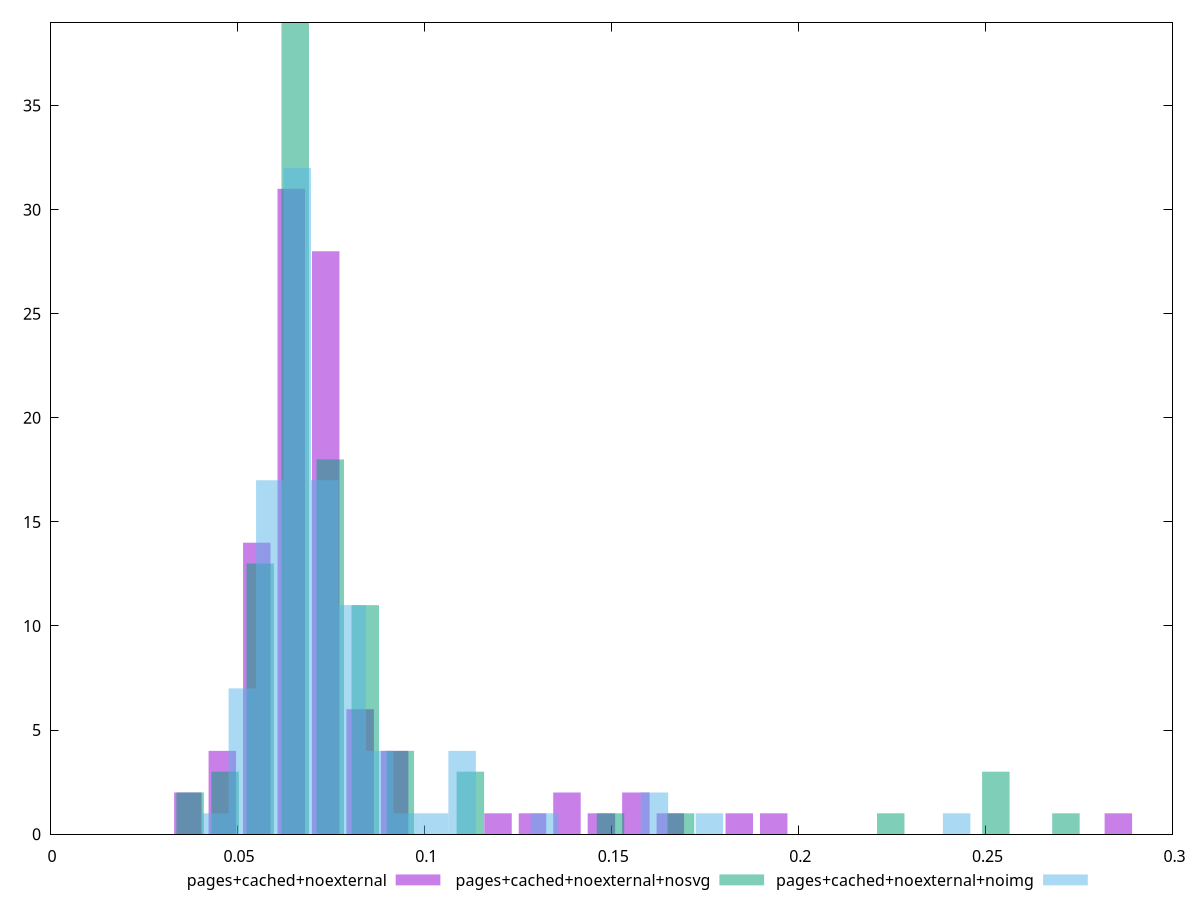 $_pagesCachedNoexternal <<EOF
0.06447403481155504 31
0.0828951876148565 6
0.15657979882806225 2
0.07368461121320577 28
0.19342210443466515 1
0.036842305606602885 2
0.04605288200825361 4
0.05526345840990433 14
0.09210576401650722 4
0.13815864602476083 2
0.14736922242641154 1
0.1289480696231101 1
0.28552786845117234 1
0.11973749322145938 1
0.18421152803301444 1
0.165790375229713 1
EOF
$_pagesCachedNoexternalNosvg <<EOF
0.06553738842174824 39
0.08426235654224774 11
0.07489987248199799 18
0.2527870696267432 3
0.11234980872299699 3
0.14979974496399598 1
0.09362484060249748 4
0.037449936240998995 2
0.056174904361498496 13
0.22469961744599398 1
0.04681242030124874 3
0.1685247130844955 1
0.2715120377472427 1
EOF
$_pagesCachedNoexternalNoimg <<EOF
0.05874231449741032 17
0.05139952518523403 7
0.11014183968264435 4
0.06608510380958661 32
0.08077068243393919 11
0.0734278931217629 17
0.08811347174611547 4
0.04405673587305774 1
0.17622694349223095 1
0.16154136486787837 2
0.10279905037046806 1
0.13217020761917322 1
0.09545626105829176 1
0.24231204730181757 1
EOF
set key outside below
set terminal pngcairo
set output "report_00006_2020-11-02T20-21-41.718Z/network-rtt/network-rtt_pages+cached+noexternal_pages+cached+noexternal+nosvg_pages+cached+noexternal+noimg+hist.png"
set boxwidth 0.00734278931217629
set style fill transparent solid 0.5 noborder
set yrange [0:39]
plot $_pagesCachedNoexternal title "pages+cached+noexternal" with boxes ,$_pagesCachedNoexternalNosvg title "pages+cached+noexternal+nosvg" with boxes ,$_pagesCachedNoexternalNoimg title "pages+cached+noexternal+noimg" with boxes ,